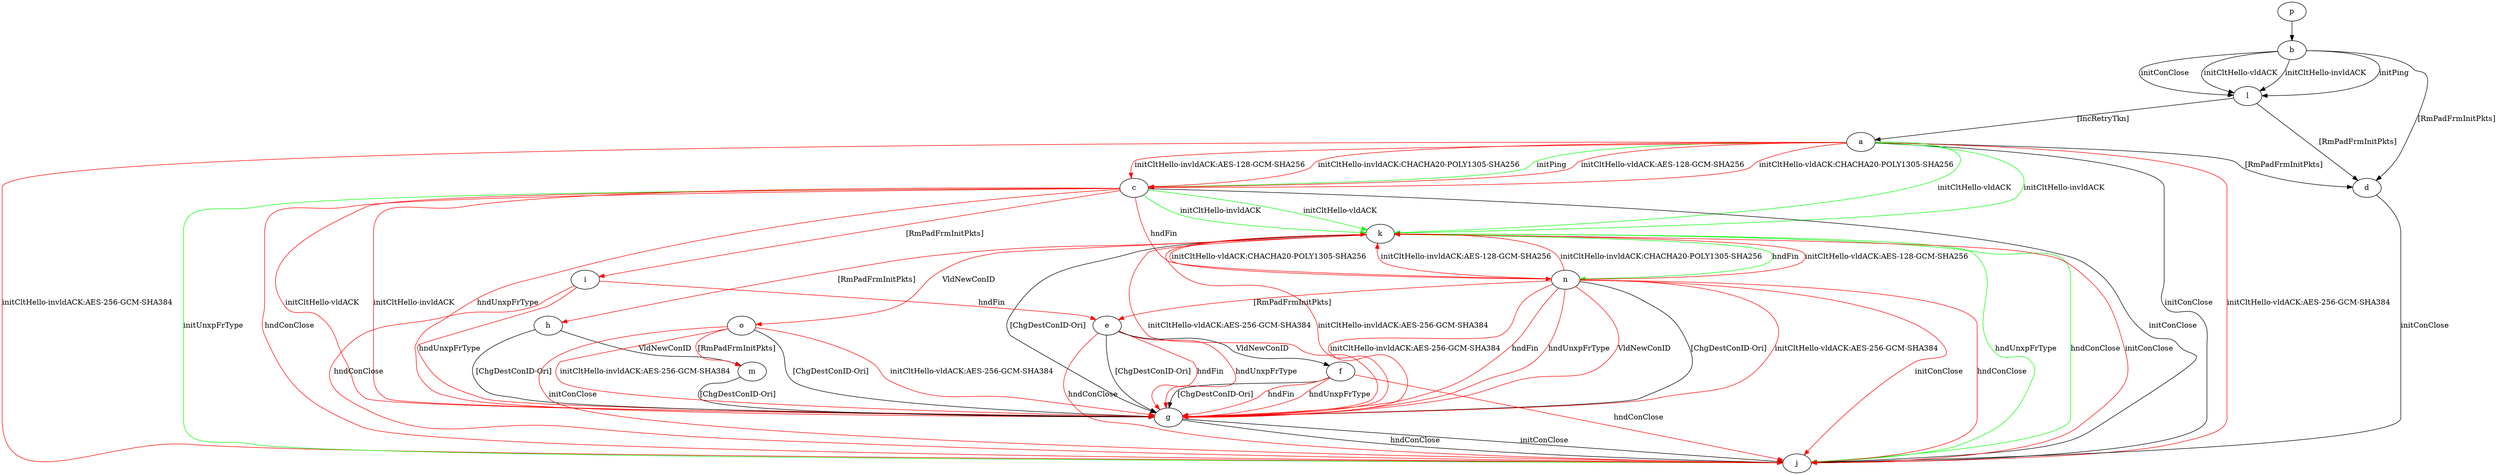 digraph "" {
	a -> c	[key=0,
		color=green,
		label="initPing "];
	a -> c	[key=1,
		color=red,
		label="initCltHello-vldACK:AES-128-GCM-SHA256 "];
	a -> c	[key=2,
		color=red,
		label="initCltHello-vldACK:CHACHA20-POLY1305-SHA256 "];
	a -> c	[key=3,
		color=red,
		label="initCltHello-invldACK:AES-128-GCM-SHA256 "];
	a -> c	[key=4,
		color=red,
		label="initCltHello-invldACK:CHACHA20-POLY1305-SHA256 "];
	a -> d	[key=0,
		label="[RmPadFrmInitPkts] "];
	a -> j	[key=0,
		label="initConClose "];
	a -> j	[key=1,
		color=red,
		label="initCltHello-vldACK:AES-256-GCM-SHA384 "];
	a -> j	[key=2,
		color=red,
		label="initCltHello-invldACK:AES-256-GCM-SHA384 "];
	a -> k	[key=0,
		color=green,
		label="initCltHello-vldACK "];
	a -> k	[key=1,
		color=green,
		label="initCltHello-invldACK "];
	b -> d	[key=0,
		label="[RmPadFrmInitPkts] "];
	b -> l	[key=0,
		label="initPing "];
	b -> l	[key=1,
		label="initConClose "];
	b -> l	[key=2,
		label="initCltHello-vldACK "];
	b -> l	[key=3,
		label="initCltHello-invldACK "];
	c -> g	[key=0,
		color=red,
		label="initCltHello-vldACK "];
	c -> g	[key=1,
		color=red,
		label="initCltHello-invldACK "];
	c -> g	[key=2,
		color=red,
		label="hndUnxpFrType "];
	c -> i	[key=0,
		color=red,
		label="[RmPadFrmInitPkts] "];
	c -> j	[key=0,
		label="initConClose "];
	c -> j	[key=1,
		color=green,
		label="initUnxpFrType "];
	c -> j	[key=2,
		color=red,
		label="hndConClose "];
	c -> k	[key=0,
		color=green,
		label="initCltHello-vldACK "];
	c -> k	[key=1,
		color=green,
		label="initCltHello-invldACK "];
	c -> n	[key=0,
		color=red,
		label="hndFin "];
	d -> j	[key=0,
		label="initConClose "];
	e -> f	[key=0,
		label="VldNewConID "];
	e -> g	[key=0,
		label="[ChgDestConID-Ori] "];
	e -> g	[key=1,
		color=red,
		label="hndFin "];
	e -> g	[key=2,
		color=red,
		label="hndUnxpFrType "];
	e -> j	[key=0,
		color=red,
		label="hndConClose "];
	f -> g	[key=0,
		label="[ChgDestConID-Ori] "];
	f -> g	[key=1,
		color=red,
		label="hndFin "];
	f -> g	[key=2,
		color=red,
		label="hndUnxpFrType "];
	f -> j	[key=0,
		color=red,
		label="hndConClose "];
	g -> j	[key=0,
		label="initConClose "];
	g -> j	[key=1,
		label="hndConClose "];
	h -> g	[key=0,
		label="[ChgDestConID-Ori] "];
	h -> m	[key=0,
		label="VldNewConID "];
	i -> e	[key=0,
		color=red,
		label="hndFin "];
	i -> g	[key=0,
		color=red,
		label="hndUnxpFrType "];
	i -> j	[key=0,
		color=red,
		label="hndConClose "];
	k -> g	[key=0,
		label="[ChgDestConID-Ori] "];
	k -> g	[key=1,
		color=red,
		label="initCltHello-vldACK:AES-256-GCM-SHA384 "];
	k -> g	[key=2,
		color=red,
		label="initCltHello-invldACK:AES-256-GCM-SHA384 "];
	k -> h	[key=0,
		color=red,
		label="[RmPadFrmInitPkts] "];
	k -> j	[key=0,
		color=green,
		label="hndUnxpFrType "];
	k -> j	[key=1,
		color=green,
		label="hndConClose "];
	k -> j	[key=2,
		color=red,
		label="initConClose "];
	k -> n	[key=0,
		color=green,
		label="hndFin "];
	k -> o	[key=0,
		color=red,
		label="VldNewConID "];
	l -> a	[key=0,
		label="[IncRetryTkn] "];
	l -> d	[key=0,
		label="[RmPadFrmInitPkts] "];
	m -> g	[key=0,
		label="[ChgDestConID-Ori] "];
	n -> e	[key=0,
		color=red,
		label="[RmPadFrmInitPkts] "];
	n -> g	[key=0,
		label="[ChgDestConID-Ori] "];
	n -> g	[key=1,
		color=red,
		label="initCltHello-vldACK:AES-256-GCM-SHA384 "];
	n -> g	[key=2,
		color=red,
		label="initCltHello-invldACK:AES-256-GCM-SHA384 "];
	n -> g	[key=3,
		color=red,
		label="hndFin "];
	n -> g	[key=4,
		color=red,
		label="hndUnxpFrType "];
	n -> g	[key=5,
		color=red,
		label="VldNewConID "];
	n -> j	[key=0,
		color=red,
		label="initConClose "];
	n -> j	[key=1,
		color=red,
		label="hndConClose "];
	n -> k	[key=0,
		color=red,
		label="initCltHello-vldACK:AES-128-GCM-SHA256 "];
	n -> k	[key=1,
		color=red,
		label="initCltHello-vldACK:CHACHA20-POLY1305-SHA256 "];
	n -> k	[key=2,
		color=red,
		label="initCltHello-invldACK:AES-128-GCM-SHA256 "];
	n -> k	[key=3,
		color=red,
		label="initCltHello-invldACK:CHACHA20-POLY1305-SHA256 "];
	o -> g	[key=0,
		label="[ChgDestConID-Ori] "];
	o -> g	[key=1,
		color=red,
		label="initCltHello-vldACK:AES-256-GCM-SHA384 "];
	o -> g	[key=2,
		color=red,
		label="initCltHello-invldACK:AES-256-GCM-SHA384 "];
	o -> j	[key=0,
		color=red,
		label="initConClose "];
	o -> m	[key=0,
		color=red,
		label="[RmPadFrmInitPkts] "];
	p -> b	[key=0];
}
